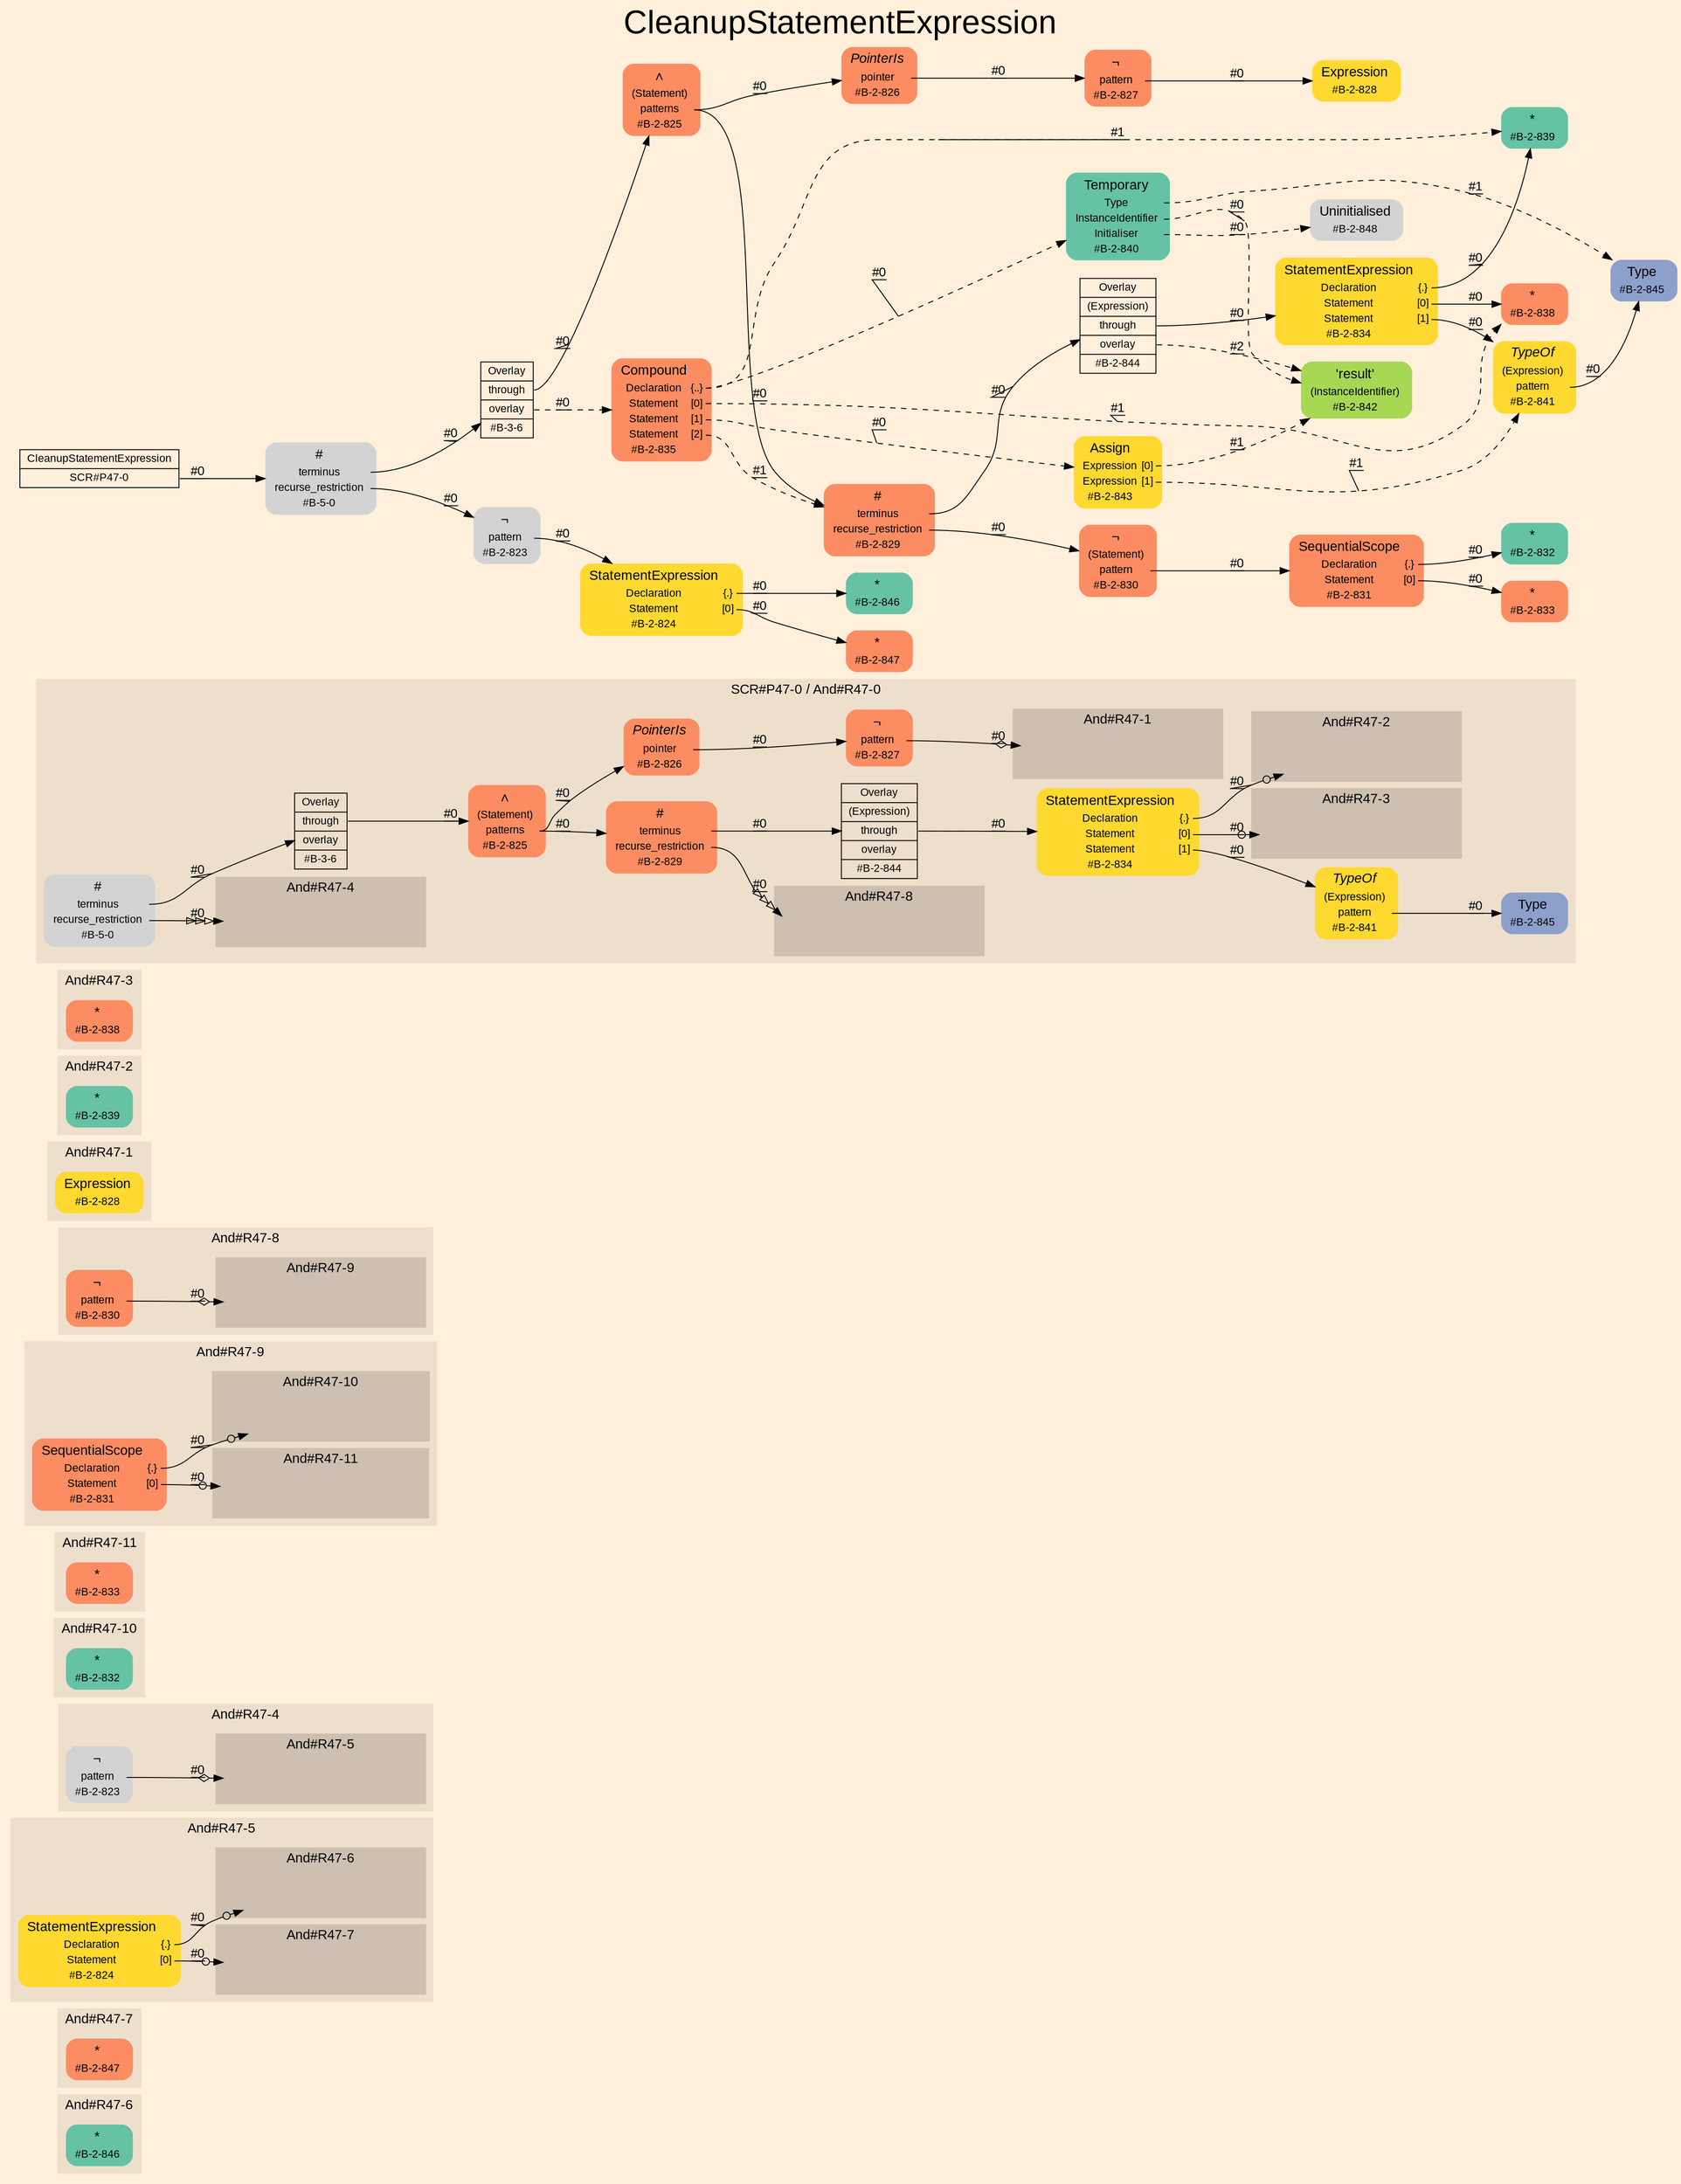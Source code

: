 digraph "CleanupStatementExpression" {
label = "CleanupStatementExpression"
labelloc = t
fontsize = "36"
graph [
    rankdir = "LR"
    ranksep = 0.3
    bgcolor = antiquewhite1
    color = black
    fontcolor = black
    fontname = "Arial"
];
node [
    fontname = "Arial"
];
edge [
    fontname = "Arial"
];

// -------------------- figure And#R47-6 --------------------
// -------- region And#R47-6 ----------
subgraph "clusterAnd#R47-6" {
    label = "And#R47-6"
    style = "filled"
    color = antiquewhite2
    fontsize = "15"
    "And#R47-6/#B-2-846" [
        // -------- block And#R47-6/#B-2-846 ----------
        shape = "plaintext"
        fillcolor = "/set28/1"
        label = <<TABLE BORDER="0" CELLBORDER="0" CELLSPACING="0">
         <TR><TD><FONT POINT-SIZE="15.0">*</FONT></TD><TD></TD></TR>
         <TR><TD>#B-2-846</TD><TD PORT="port0"></TD></TR>
        </TABLE>>
        style = "rounded,filled"
        fontsize = "12"
    ];
    
}


// -------------------- figure And#R47-7 --------------------
// -------- region And#R47-7 ----------
subgraph "clusterAnd#R47-7" {
    label = "And#R47-7"
    style = "filled"
    color = antiquewhite2
    fontsize = "15"
    "And#R47-7/#B-2-847" [
        // -------- block And#R47-7/#B-2-847 ----------
        shape = "plaintext"
        fillcolor = "/set28/2"
        label = <<TABLE BORDER="0" CELLBORDER="0" CELLSPACING="0">
         <TR><TD><FONT POINT-SIZE="15.0">*</FONT></TD><TD></TD></TR>
         <TR><TD>#B-2-847</TD><TD PORT="port0"></TD></TR>
        </TABLE>>
        style = "rounded,filled"
        fontsize = "12"
    ];
    
}


// -------------------- figure And#R47-5 --------------------
// -------- region And#R47-5 ----------
subgraph "clusterAnd#R47-5" {
    label = "And#R47-5"
    style = "filled"
    color = antiquewhite2
    fontsize = "15"
    "And#R47-5/#B-2-824" [
        // -------- block And#R47-5/#B-2-824 ----------
        shape = "plaintext"
        fillcolor = "/set28/6"
        label = <<TABLE BORDER="0" CELLBORDER="0" CELLSPACING="0">
         <TR><TD><FONT POINT-SIZE="15.0">StatementExpression</FONT></TD><TD></TD></TR>
         <TR><TD>Declaration</TD><TD PORT="port0">{.}</TD></TR>
         <TR><TD>Statement</TD><TD PORT="port1">[0]</TD></TR>
         <TR><TD>#B-2-824</TD><TD PORT="port2"></TD></TR>
        </TABLE>>
        style = "rounded,filled"
        fontsize = "12"
    ];
    
    // -------- region And#R47-5/And#R47-6 ----------
    subgraph "clusterAnd#R47-5/And#R47-6" {
        label = "And#R47-6"
        style = "filled"
        color = antiquewhite3
        fontsize = "15"
        "And#R47-5/And#R47-6/#B-2-846" [
            // -------- block And#R47-5/And#R47-6/#B-2-846 ----------
            shape = none
            fillcolor = "/set28/1"
            style = "invisible"
        ];
        
    }
    
    // -------- region And#R47-5/And#R47-7 ----------
    subgraph "clusterAnd#R47-5/And#R47-7" {
        label = "And#R47-7"
        style = "filled"
        color = antiquewhite3
        fontsize = "15"
        "And#R47-5/And#R47-7/#B-2-847" [
            // -------- block And#R47-5/And#R47-7/#B-2-847 ----------
            shape = none
            fillcolor = "/set28/2"
            style = "invisible"
        ];
        
    }
    
}

"And#R47-5/#B-2-824":port0 -> "And#R47-5/And#R47-6/#B-2-846" [
    arrowhead="normalnoneodot"
    label = "#0"
    decorate = true
    color = black
    fontcolor = black
];

"And#R47-5/#B-2-824":port1 -> "And#R47-5/And#R47-7/#B-2-847" [
    arrowhead="normalnoneodot"
    label = "#0"
    decorate = true
    color = black
    fontcolor = black
];


// -------------------- figure And#R47-4 --------------------
// -------- region And#R47-4 ----------
subgraph "clusterAnd#R47-4" {
    label = "And#R47-4"
    style = "filled"
    color = antiquewhite2
    fontsize = "15"
    "And#R47-4/#B-2-823" [
        // -------- block And#R47-4/#B-2-823 ----------
        shape = "plaintext"
        label = <<TABLE BORDER="0" CELLBORDER="0" CELLSPACING="0">
         <TR><TD><FONT POINT-SIZE="15.0">¬</FONT></TD><TD></TD></TR>
         <TR><TD>pattern</TD><TD PORT="port0"></TD></TR>
         <TR><TD>#B-2-823</TD><TD PORT="port1"></TD></TR>
        </TABLE>>
        style = "rounded,filled"
        fontsize = "12"
    ];
    
    // -------- region And#R47-4/And#R47-5 ----------
    subgraph "clusterAnd#R47-4/And#R47-5" {
        label = "And#R47-5"
        style = "filled"
        color = antiquewhite3
        fontsize = "15"
        "And#R47-4/And#R47-5/#B-2-824" [
            // -------- block And#R47-4/And#R47-5/#B-2-824 ----------
            shape = none
            fillcolor = "/set28/6"
            style = "invisible"
        ];
        
    }
    
}

"And#R47-4/#B-2-823":port0 -> "And#R47-4/And#R47-5/#B-2-824" [
    arrowhead="normalnoneodiamond"
    label = "#0"
    decorate = true
    color = black
    fontcolor = black
];


// -------------------- figure And#R47-10 --------------------
// -------- region And#R47-10 ----------
subgraph "clusterAnd#R47-10" {
    label = "And#R47-10"
    style = "filled"
    color = antiquewhite2
    fontsize = "15"
    "And#R47-10/#B-2-832" [
        // -------- block And#R47-10/#B-2-832 ----------
        shape = "plaintext"
        fillcolor = "/set28/1"
        label = <<TABLE BORDER="0" CELLBORDER="0" CELLSPACING="0">
         <TR><TD><FONT POINT-SIZE="15.0">*</FONT></TD><TD></TD></TR>
         <TR><TD>#B-2-832</TD><TD PORT="port0"></TD></TR>
        </TABLE>>
        style = "rounded,filled"
        fontsize = "12"
    ];
    
}


// -------------------- figure And#R47-11 --------------------
// -------- region And#R47-11 ----------
subgraph "clusterAnd#R47-11" {
    label = "And#R47-11"
    style = "filled"
    color = antiquewhite2
    fontsize = "15"
    "And#R47-11/#B-2-833" [
        // -------- block And#R47-11/#B-2-833 ----------
        shape = "plaintext"
        fillcolor = "/set28/2"
        label = <<TABLE BORDER="0" CELLBORDER="0" CELLSPACING="0">
         <TR><TD><FONT POINT-SIZE="15.0">*</FONT></TD><TD></TD></TR>
         <TR><TD>#B-2-833</TD><TD PORT="port0"></TD></TR>
        </TABLE>>
        style = "rounded,filled"
        fontsize = "12"
    ];
    
}


// -------------------- figure And#R47-9 --------------------
// -------- region And#R47-9 ----------
subgraph "clusterAnd#R47-9" {
    label = "And#R47-9"
    style = "filled"
    color = antiquewhite2
    fontsize = "15"
    "And#R47-9/#B-2-831" [
        // -------- block And#R47-9/#B-2-831 ----------
        shape = "plaintext"
        fillcolor = "/set28/2"
        label = <<TABLE BORDER="0" CELLBORDER="0" CELLSPACING="0">
         <TR><TD><FONT POINT-SIZE="15.0">SequentialScope</FONT></TD><TD></TD></TR>
         <TR><TD>Declaration</TD><TD PORT="port0">{.}</TD></TR>
         <TR><TD>Statement</TD><TD PORT="port1">[0]</TD></TR>
         <TR><TD>#B-2-831</TD><TD PORT="port2"></TD></TR>
        </TABLE>>
        style = "rounded,filled"
        fontsize = "12"
    ];
    
    // -------- region And#R47-9/And#R47-10 ----------
    subgraph "clusterAnd#R47-9/And#R47-10" {
        label = "And#R47-10"
        style = "filled"
        color = antiquewhite3
        fontsize = "15"
        "And#R47-9/And#R47-10/#B-2-832" [
            // -------- block And#R47-9/And#R47-10/#B-2-832 ----------
            shape = none
            fillcolor = "/set28/1"
            style = "invisible"
        ];
        
    }
    
    // -------- region And#R47-9/And#R47-11 ----------
    subgraph "clusterAnd#R47-9/And#R47-11" {
        label = "And#R47-11"
        style = "filled"
        color = antiquewhite3
        fontsize = "15"
        "And#R47-9/And#R47-11/#B-2-833" [
            // -------- block And#R47-9/And#R47-11/#B-2-833 ----------
            shape = none
            fillcolor = "/set28/2"
            style = "invisible"
        ];
        
    }
    
}

"And#R47-9/#B-2-831":port0 -> "And#R47-9/And#R47-10/#B-2-832" [
    arrowhead="normalnoneodot"
    label = "#0"
    decorate = true
    color = black
    fontcolor = black
];

"And#R47-9/#B-2-831":port1 -> "And#R47-9/And#R47-11/#B-2-833" [
    arrowhead="normalnoneodot"
    label = "#0"
    decorate = true
    color = black
    fontcolor = black
];


// -------------------- figure And#R47-8 --------------------
// -------- region And#R47-8 ----------
subgraph "clusterAnd#R47-8" {
    label = "And#R47-8"
    style = "filled"
    color = antiquewhite2
    fontsize = "15"
    "And#R47-8/#B-2-830" [
        // -------- block And#R47-8/#B-2-830 ----------
        shape = "plaintext"
        fillcolor = "/set28/2"
        label = <<TABLE BORDER="0" CELLBORDER="0" CELLSPACING="0">
         <TR><TD><FONT POINT-SIZE="15.0">¬</FONT></TD><TD></TD></TR>
         <TR><TD>pattern</TD><TD PORT="port0"></TD></TR>
         <TR><TD>#B-2-830</TD><TD PORT="port1"></TD></TR>
        </TABLE>>
        style = "rounded,filled"
        fontsize = "12"
    ];
    
    // -------- region And#R47-8/And#R47-9 ----------
    subgraph "clusterAnd#R47-8/And#R47-9" {
        label = "And#R47-9"
        style = "filled"
        color = antiquewhite3
        fontsize = "15"
        "And#R47-8/And#R47-9/#B-2-831" [
            // -------- block And#R47-8/And#R47-9/#B-2-831 ----------
            shape = none
            fillcolor = "/set28/2"
            style = "invisible"
        ];
        
    }
    
}

"And#R47-8/#B-2-830":port0 -> "And#R47-8/And#R47-9/#B-2-831" [
    arrowhead="normalnoneodiamond"
    label = "#0"
    decorate = true
    color = black
    fontcolor = black
];


// -------------------- figure And#R47-1 --------------------
// -------- region And#R47-1 ----------
subgraph "clusterAnd#R47-1" {
    label = "And#R47-1"
    style = "filled"
    color = antiquewhite2
    fontsize = "15"
    "And#R47-1/#B-2-828" [
        // -------- block And#R47-1/#B-2-828 ----------
        shape = "plaintext"
        fillcolor = "/set28/6"
        label = <<TABLE BORDER="0" CELLBORDER="0" CELLSPACING="0">
         <TR><TD><FONT POINT-SIZE="15.0">Expression</FONT></TD><TD></TD></TR>
         <TR><TD>#B-2-828</TD><TD PORT="port0"></TD></TR>
        </TABLE>>
        style = "rounded,filled"
        fontsize = "12"
    ];
    
}


// -------------------- figure And#R47-2 --------------------
// -------- region And#R47-2 ----------
subgraph "clusterAnd#R47-2" {
    label = "And#R47-2"
    style = "filled"
    color = antiquewhite2
    fontsize = "15"
    "And#R47-2/#B-2-839" [
        // -------- block And#R47-2/#B-2-839 ----------
        shape = "plaintext"
        fillcolor = "/set28/1"
        label = <<TABLE BORDER="0" CELLBORDER="0" CELLSPACING="0">
         <TR><TD><FONT POINT-SIZE="15.0">*</FONT></TD><TD></TD></TR>
         <TR><TD>#B-2-839</TD><TD PORT="port0"></TD></TR>
        </TABLE>>
        style = "rounded,filled"
        fontsize = "12"
    ];
    
}


// -------------------- figure And#R47-3 --------------------
// -------- region And#R47-3 ----------
subgraph "clusterAnd#R47-3" {
    label = "And#R47-3"
    style = "filled"
    color = antiquewhite2
    fontsize = "15"
    "And#R47-3/#B-2-838" [
        // -------- block And#R47-3/#B-2-838 ----------
        shape = "plaintext"
        fillcolor = "/set28/2"
        label = <<TABLE BORDER="0" CELLBORDER="0" CELLSPACING="0">
         <TR><TD><FONT POINT-SIZE="15.0">*</FONT></TD><TD></TD></TR>
         <TR><TD>#B-2-838</TD><TD PORT="port0"></TD></TR>
        </TABLE>>
        style = "rounded,filled"
        fontsize = "12"
    ];
    
}


// -------------------- figure And#R47-0 --------------------
// -------- region And#R47-0 ----------
subgraph "clusterAnd#R47-0" {
    label = "SCR#P47-0 / And#R47-0"
    style = "filled"
    color = antiquewhite2
    fontsize = "15"
    "And#R47-0/#B-3-6" [
        // -------- block And#R47-0/#B-3-6 ----------
        shape = "record"
        fillcolor = antiquewhite2
        label = "<fixed> Overlay | <port0> through | <port1> overlay | <port2> #B-3-6"
        style = "filled"
        fontsize = "12"
        color = black
        fontcolor = black
    ];
    
    "And#R47-0/#B-2-841" [
        // -------- block And#R47-0/#B-2-841 ----------
        shape = "plaintext"
        fillcolor = "/set28/6"
        label = <<TABLE BORDER="0" CELLBORDER="0" CELLSPACING="0">
         <TR><TD><FONT POINT-SIZE="15.0"><I>TypeOf</I></FONT></TD><TD></TD></TR>
         <TR><TD>(Expression)</TD><TD PORT="port0"></TD></TR>
         <TR><TD>pattern</TD><TD PORT="port1"></TD></TR>
         <TR><TD>#B-2-841</TD><TD PORT="port2"></TD></TR>
        </TABLE>>
        style = "rounded,filled"
        fontsize = "12"
    ];
    
    "And#R47-0/#B-2-834" [
        // -------- block And#R47-0/#B-2-834 ----------
        shape = "plaintext"
        fillcolor = "/set28/6"
        label = <<TABLE BORDER="0" CELLBORDER="0" CELLSPACING="0">
         <TR><TD><FONT POINT-SIZE="15.0">StatementExpression</FONT></TD><TD></TD></TR>
         <TR><TD>Declaration</TD><TD PORT="port0">{.}</TD></TR>
         <TR><TD>Statement</TD><TD PORT="port1">[0]</TD></TR>
         <TR><TD>Statement</TD><TD PORT="port2">[1]</TD></TR>
         <TR><TD>#B-2-834</TD><TD PORT="port3"></TD></TR>
        </TABLE>>
        style = "rounded,filled"
        fontsize = "12"
    ];
    
    "And#R47-0/#B-2-827" [
        // -------- block And#R47-0/#B-2-827 ----------
        shape = "plaintext"
        fillcolor = "/set28/2"
        label = <<TABLE BORDER="0" CELLBORDER="0" CELLSPACING="0">
         <TR><TD><FONT POINT-SIZE="15.0">¬</FONT></TD><TD></TD></TR>
         <TR><TD>pattern</TD><TD PORT="port0"></TD></TR>
         <TR><TD>#B-2-827</TD><TD PORT="port1"></TD></TR>
        </TABLE>>
        style = "rounded,filled"
        fontsize = "12"
    ];
    
    "And#R47-0/#B-2-845" [
        // -------- block And#R47-0/#B-2-845 ----------
        shape = "plaintext"
        fillcolor = "/set28/3"
        label = <<TABLE BORDER="0" CELLBORDER="0" CELLSPACING="0">
         <TR><TD><FONT POINT-SIZE="15.0">Type</FONT></TD><TD></TD></TR>
         <TR><TD>#B-2-845</TD><TD PORT="port0"></TD></TR>
        </TABLE>>
        style = "rounded,filled"
        fontsize = "12"
    ];
    
    "And#R47-0/#B-2-829" [
        // -------- block And#R47-0/#B-2-829 ----------
        shape = "plaintext"
        fillcolor = "/set28/2"
        label = <<TABLE BORDER="0" CELLBORDER="0" CELLSPACING="0">
         <TR><TD><FONT POINT-SIZE="15.0">#</FONT></TD><TD></TD></TR>
         <TR><TD>terminus</TD><TD PORT="port0"></TD></TR>
         <TR><TD>recurse_restriction</TD><TD PORT="port1"></TD></TR>
         <TR><TD>#B-2-829</TD><TD PORT="port2"></TD></TR>
        </TABLE>>
        style = "rounded,filled"
        fontsize = "12"
    ];
    
    "And#R47-0/#B-5-0" [
        // -------- block And#R47-0/#B-5-0 ----------
        shape = "plaintext"
        label = <<TABLE BORDER="0" CELLBORDER="0" CELLSPACING="0">
         <TR><TD><FONT POINT-SIZE="15.0">#</FONT></TD><TD></TD></TR>
         <TR><TD>terminus</TD><TD PORT="port0"></TD></TR>
         <TR><TD>recurse_restriction</TD><TD PORT="port1"></TD></TR>
         <TR><TD>#B-5-0</TD><TD PORT="port2"></TD></TR>
        </TABLE>>
        style = "rounded,filled"
        fontsize = "12"
    ];
    
    "And#R47-0/#B-2-826" [
        // -------- block And#R47-0/#B-2-826 ----------
        shape = "plaintext"
        fillcolor = "/set28/2"
        label = <<TABLE BORDER="0" CELLBORDER="0" CELLSPACING="0">
         <TR><TD><FONT POINT-SIZE="15.0"><I>PointerIs</I></FONT></TD><TD></TD></TR>
         <TR><TD>pointer</TD><TD PORT="port0"></TD></TR>
         <TR><TD>#B-2-826</TD><TD PORT="port1"></TD></TR>
        </TABLE>>
        style = "rounded,filled"
        fontsize = "12"
    ];
    
    "And#R47-0/#B-2-844" [
        // -------- block And#R47-0/#B-2-844 ----------
        shape = "record"
        fillcolor = antiquewhite2
        label = "<fixed> Overlay | <port0> (Expression) | <port1> through | <port2> overlay | <port3> #B-2-844"
        style = "filled"
        fontsize = "12"
        color = black
        fontcolor = black
    ];
    
    "And#R47-0/#B-2-825" [
        // -------- block And#R47-0/#B-2-825 ----------
        shape = "plaintext"
        fillcolor = "/set28/2"
        label = <<TABLE BORDER="0" CELLBORDER="0" CELLSPACING="0">
         <TR><TD><FONT POINT-SIZE="15.0">∧</FONT></TD><TD></TD></TR>
         <TR><TD>(Statement)</TD><TD PORT="port0"></TD></TR>
         <TR><TD>patterns</TD><TD PORT="port1"></TD></TR>
         <TR><TD>#B-2-825</TD><TD PORT="port2"></TD></TR>
        </TABLE>>
        style = "rounded,filled"
        fontsize = "12"
    ];
    
    // -------- region And#R47-0/And#R47-1 ----------
    subgraph "clusterAnd#R47-0/And#R47-1" {
        label = "And#R47-1"
        style = "filled"
        color = antiquewhite3
        fontsize = "15"
        "And#R47-0/And#R47-1/#B-2-828" [
            // -------- block And#R47-0/And#R47-1/#B-2-828 ----------
            shape = none
            fillcolor = "/set28/6"
            style = "invisible"
        ];
        
    }
    
    // -------- region And#R47-0/And#R47-2 ----------
    subgraph "clusterAnd#R47-0/And#R47-2" {
        label = "And#R47-2"
        style = "filled"
        color = antiquewhite3
        fontsize = "15"
        "And#R47-0/And#R47-2/#B-2-839" [
            // -------- block And#R47-0/And#R47-2/#B-2-839 ----------
            shape = none
            fillcolor = "/set28/1"
            style = "invisible"
        ];
        
    }
    
    // -------- region And#R47-0/And#R47-3 ----------
    subgraph "clusterAnd#R47-0/And#R47-3" {
        label = "And#R47-3"
        style = "filled"
        color = antiquewhite3
        fontsize = "15"
        "And#R47-0/And#R47-3/#B-2-838" [
            // -------- block And#R47-0/And#R47-3/#B-2-838 ----------
            shape = none
            fillcolor = "/set28/2"
            style = "invisible"
        ];
        
    }
    
    // -------- region And#R47-0/And#R47-4 ----------
    subgraph "clusterAnd#R47-0/And#R47-4" {
        label = "And#R47-4"
        style = "filled"
        color = antiquewhite3
        fontsize = "15"
        "And#R47-0/And#R47-4/#B-2-823" [
            // -------- block And#R47-0/And#R47-4/#B-2-823 ----------
            shape = none
            style = "invisible"
        ];
        
    }
    
    // -------- region And#R47-0/And#R47-8 ----------
    subgraph "clusterAnd#R47-0/And#R47-8" {
        label = "And#R47-8"
        style = "filled"
        color = antiquewhite3
        fontsize = "15"
        "And#R47-0/And#R47-8/#B-2-830" [
            // -------- block And#R47-0/And#R47-8/#B-2-830 ----------
            shape = none
            fillcolor = "/set28/2"
            style = "invisible"
        ];
        
    }
    
}

"And#R47-0/#B-3-6":port0 -> "And#R47-0/#B-2-825" [
    label = "#0"
    decorate = true
    color = black
    fontcolor = black
];

"And#R47-0/#B-2-841":port1 -> "And#R47-0/#B-2-845" [
    label = "#0"
    decorate = true
    color = black
    fontcolor = black
];

"And#R47-0/#B-2-834":port0 -> "And#R47-0/And#R47-2/#B-2-839" [
    arrowhead="normalnoneodot"
    label = "#0"
    decorate = true
    color = black
    fontcolor = black
];

"And#R47-0/#B-2-834":port1 -> "And#R47-0/And#R47-3/#B-2-838" [
    arrowhead="normalnoneodot"
    label = "#0"
    decorate = true
    color = black
    fontcolor = black
];

"And#R47-0/#B-2-834":port2 -> "And#R47-0/#B-2-841" [
    label = "#0"
    decorate = true
    color = black
    fontcolor = black
];

"And#R47-0/#B-2-827":port0 -> "And#R47-0/And#R47-1/#B-2-828" [
    arrowhead="normalnoneodiamond"
    label = "#0"
    decorate = true
    color = black
    fontcolor = black
];

"And#R47-0/#B-2-829":port0 -> "And#R47-0/#B-2-844" [
    label = "#0"
    decorate = true
    color = black
    fontcolor = black
];

"And#R47-0/#B-2-829":port1 -> "And#R47-0/And#R47-8/#B-2-830" [
    arrowhead="normalonormalonormalonormal"
    label = "#0"
    decorate = true
    color = black
    fontcolor = black
];

"And#R47-0/#B-5-0":port0 -> "And#R47-0/#B-3-6" [
    label = "#0"
    decorate = true
    color = black
    fontcolor = black
];

"And#R47-0/#B-5-0":port1 -> "And#R47-0/And#R47-4/#B-2-823" [
    arrowhead="normalonormalonormalonormal"
    label = "#0"
    decorate = true
    color = black
    fontcolor = black
];

"And#R47-0/#B-2-826":port0 -> "And#R47-0/#B-2-827" [
    label = "#0"
    decorate = true
    color = black
    fontcolor = black
];

"And#R47-0/#B-2-844":port1 -> "And#R47-0/#B-2-834" [
    label = "#0"
    decorate = true
    color = black
    fontcolor = black
];

"And#R47-0/#B-2-825":port1 -> "And#R47-0/#B-2-829" [
    label = "#0"
    decorate = true
    color = black
    fontcolor = black
];

"And#R47-0/#B-2-825":port1 -> "And#R47-0/#B-2-826" [
    label = "#0"
    decorate = true
    color = black
    fontcolor = black
];


// -------------------- transformation figure --------------------
"CR#P47-0" [
    // -------- block CR#P47-0 ----------
    shape = "record"
    fillcolor = antiquewhite1
    label = "<fixed> CleanupStatementExpression | <port0> SCR#P47-0"
    style = "filled"
    fontsize = "12"
    color = black
    fontcolor = black
];

"#B-5-0" [
    // -------- block #B-5-0 ----------
    shape = "plaintext"
    label = <<TABLE BORDER="0" CELLBORDER="0" CELLSPACING="0">
     <TR><TD><FONT POINT-SIZE="15.0">#</FONT></TD><TD></TD></TR>
     <TR><TD>terminus</TD><TD PORT="port0"></TD></TR>
     <TR><TD>recurse_restriction</TD><TD PORT="port1"></TD></TR>
     <TR><TD>#B-5-0</TD><TD PORT="port2"></TD></TR>
    </TABLE>>
    style = "rounded,filled"
    fontsize = "12"
];

"#B-3-6" [
    // -------- block #B-3-6 ----------
    shape = "record"
    fillcolor = antiquewhite1
    label = "<fixed> Overlay | <port0> through | <port1> overlay | <port2> #B-3-6"
    style = "filled"
    fontsize = "12"
    color = black
    fontcolor = black
];

"#B-2-825" [
    // -------- block #B-2-825 ----------
    shape = "plaintext"
    fillcolor = "/set28/2"
    label = <<TABLE BORDER="0" CELLBORDER="0" CELLSPACING="0">
     <TR><TD><FONT POINT-SIZE="15.0">∧</FONT></TD><TD></TD></TR>
     <TR><TD>(Statement)</TD><TD PORT="port0"></TD></TR>
     <TR><TD>patterns</TD><TD PORT="port1"></TD></TR>
     <TR><TD>#B-2-825</TD><TD PORT="port2"></TD></TR>
    </TABLE>>
    style = "rounded,filled"
    fontsize = "12"
];

"#B-2-829" [
    // -------- block #B-2-829 ----------
    shape = "plaintext"
    fillcolor = "/set28/2"
    label = <<TABLE BORDER="0" CELLBORDER="0" CELLSPACING="0">
     <TR><TD><FONT POINT-SIZE="15.0">#</FONT></TD><TD></TD></TR>
     <TR><TD>terminus</TD><TD PORT="port0"></TD></TR>
     <TR><TD>recurse_restriction</TD><TD PORT="port1"></TD></TR>
     <TR><TD>#B-2-829</TD><TD PORT="port2"></TD></TR>
    </TABLE>>
    style = "rounded,filled"
    fontsize = "12"
];

"#B-2-844" [
    // -------- block #B-2-844 ----------
    shape = "record"
    fillcolor = antiquewhite1
    label = "<fixed> Overlay | <port0> (Expression) | <port1> through | <port2> overlay | <port3> #B-2-844"
    style = "filled"
    fontsize = "12"
    color = black
    fontcolor = black
];

"#B-2-834" [
    // -------- block #B-2-834 ----------
    shape = "plaintext"
    fillcolor = "/set28/6"
    label = <<TABLE BORDER="0" CELLBORDER="0" CELLSPACING="0">
     <TR><TD><FONT POINT-SIZE="15.0">StatementExpression</FONT></TD><TD></TD></TR>
     <TR><TD>Declaration</TD><TD PORT="port0">{.}</TD></TR>
     <TR><TD>Statement</TD><TD PORT="port1">[0]</TD></TR>
     <TR><TD>Statement</TD><TD PORT="port2">[1]</TD></TR>
     <TR><TD>#B-2-834</TD><TD PORT="port3"></TD></TR>
    </TABLE>>
    style = "rounded,filled"
    fontsize = "12"
];

"#B-2-839" [
    // -------- block #B-2-839 ----------
    shape = "plaintext"
    fillcolor = "/set28/1"
    label = <<TABLE BORDER="0" CELLBORDER="0" CELLSPACING="0">
     <TR><TD><FONT POINT-SIZE="15.0">*</FONT></TD><TD></TD></TR>
     <TR><TD>#B-2-839</TD><TD PORT="port0"></TD></TR>
    </TABLE>>
    style = "rounded,filled"
    fontsize = "12"
];

"#B-2-838" [
    // -------- block #B-2-838 ----------
    shape = "plaintext"
    fillcolor = "/set28/2"
    label = <<TABLE BORDER="0" CELLBORDER="0" CELLSPACING="0">
     <TR><TD><FONT POINT-SIZE="15.0">*</FONT></TD><TD></TD></TR>
     <TR><TD>#B-2-838</TD><TD PORT="port0"></TD></TR>
    </TABLE>>
    style = "rounded,filled"
    fontsize = "12"
];

"#B-2-841" [
    // -------- block #B-2-841 ----------
    shape = "plaintext"
    fillcolor = "/set28/6"
    label = <<TABLE BORDER="0" CELLBORDER="0" CELLSPACING="0">
     <TR><TD><FONT POINT-SIZE="15.0"><I>TypeOf</I></FONT></TD><TD></TD></TR>
     <TR><TD>(Expression)</TD><TD PORT="port0"></TD></TR>
     <TR><TD>pattern</TD><TD PORT="port1"></TD></TR>
     <TR><TD>#B-2-841</TD><TD PORT="port2"></TD></TR>
    </TABLE>>
    style = "rounded,filled"
    fontsize = "12"
];

"#B-2-845" [
    // -------- block #B-2-845 ----------
    shape = "plaintext"
    fillcolor = "/set28/3"
    label = <<TABLE BORDER="0" CELLBORDER="0" CELLSPACING="0">
     <TR><TD><FONT POINT-SIZE="15.0">Type</FONT></TD><TD></TD></TR>
     <TR><TD>#B-2-845</TD><TD PORT="port0"></TD></TR>
    </TABLE>>
    style = "rounded,filled"
    fontsize = "12"
];

"#B-2-842" [
    // -------- block #B-2-842 ----------
    shape = "plaintext"
    fillcolor = "/set28/5"
    label = <<TABLE BORDER="0" CELLBORDER="0" CELLSPACING="0">
     <TR><TD><FONT POINT-SIZE="15.0">'result'</FONT></TD><TD></TD></TR>
     <TR><TD>(InstanceIdentifier)</TD><TD PORT="port0"></TD></TR>
     <TR><TD>#B-2-842</TD><TD PORT="port1"></TD></TR>
    </TABLE>>
    style = "rounded,filled"
    fontsize = "12"
];

"#B-2-830" [
    // -------- block #B-2-830 ----------
    shape = "plaintext"
    fillcolor = "/set28/2"
    label = <<TABLE BORDER="0" CELLBORDER="0" CELLSPACING="0">
     <TR><TD><FONT POINT-SIZE="15.0">¬</FONT></TD><TD></TD></TR>
     <TR><TD>(Statement)</TD><TD PORT="port0"></TD></TR>
     <TR><TD>pattern</TD><TD PORT="port1"></TD></TR>
     <TR><TD>#B-2-830</TD><TD PORT="port2"></TD></TR>
    </TABLE>>
    style = "rounded,filled"
    fontsize = "12"
];

"#B-2-831" [
    // -------- block #B-2-831 ----------
    shape = "plaintext"
    fillcolor = "/set28/2"
    label = <<TABLE BORDER="0" CELLBORDER="0" CELLSPACING="0">
     <TR><TD><FONT POINT-SIZE="15.0">SequentialScope</FONT></TD><TD></TD></TR>
     <TR><TD>Declaration</TD><TD PORT="port0">{.}</TD></TR>
     <TR><TD>Statement</TD><TD PORT="port1">[0]</TD></TR>
     <TR><TD>#B-2-831</TD><TD PORT="port2"></TD></TR>
    </TABLE>>
    style = "rounded,filled"
    fontsize = "12"
];

"#B-2-832" [
    // -------- block #B-2-832 ----------
    shape = "plaintext"
    fillcolor = "/set28/1"
    label = <<TABLE BORDER="0" CELLBORDER="0" CELLSPACING="0">
     <TR><TD><FONT POINT-SIZE="15.0">*</FONT></TD><TD></TD></TR>
     <TR><TD>#B-2-832</TD><TD PORT="port0"></TD></TR>
    </TABLE>>
    style = "rounded,filled"
    fontsize = "12"
];

"#B-2-833" [
    // -------- block #B-2-833 ----------
    shape = "plaintext"
    fillcolor = "/set28/2"
    label = <<TABLE BORDER="0" CELLBORDER="0" CELLSPACING="0">
     <TR><TD><FONT POINT-SIZE="15.0">*</FONT></TD><TD></TD></TR>
     <TR><TD>#B-2-833</TD><TD PORT="port0"></TD></TR>
    </TABLE>>
    style = "rounded,filled"
    fontsize = "12"
];

"#B-2-826" [
    // -------- block #B-2-826 ----------
    shape = "plaintext"
    fillcolor = "/set28/2"
    label = <<TABLE BORDER="0" CELLBORDER="0" CELLSPACING="0">
     <TR><TD><FONT POINT-SIZE="15.0"><I>PointerIs</I></FONT></TD><TD></TD></TR>
     <TR><TD>pointer</TD><TD PORT="port0"></TD></TR>
     <TR><TD>#B-2-826</TD><TD PORT="port1"></TD></TR>
    </TABLE>>
    style = "rounded,filled"
    fontsize = "12"
];

"#B-2-827" [
    // -------- block #B-2-827 ----------
    shape = "plaintext"
    fillcolor = "/set28/2"
    label = <<TABLE BORDER="0" CELLBORDER="0" CELLSPACING="0">
     <TR><TD><FONT POINT-SIZE="15.0">¬</FONT></TD><TD></TD></TR>
     <TR><TD>pattern</TD><TD PORT="port0"></TD></TR>
     <TR><TD>#B-2-827</TD><TD PORT="port1"></TD></TR>
    </TABLE>>
    style = "rounded,filled"
    fontsize = "12"
];

"#B-2-828" [
    // -------- block #B-2-828 ----------
    shape = "plaintext"
    fillcolor = "/set28/6"
    label = <<TABLE BORDER="0" CELLBORDER="0" CELLSPACING="0">
     <TR><TD><FONT POINT-SIZE="15.0">Expression</FONT></TD><TD></TD></TR>
     <TR><TD>#B-2-828</TD><TD PORT="port0"></TD></TR>
    </TABLE>>
    style = "rounded,filled"
    fontsize = "12"
];

"#B-2-835" [
    // -------- block #B-2-835 ----------
    shape = "plaintext"
    fillcolor = "/set28/2"
    label = <<TABLE BORDER="0" CELLBORDER="0" CELLSPACING="0">
     <TR><TD><FONT POINT-SIZE="15.0">Compound</FONT></TD><TD></TD></TR>
     <TR><TD>Declaration</TD><TD PORT="port0">{..}</TD></TR>
     <TR><TD>Statement</TD><TD PORT="port1">[0]</TD></TR>
     <TR><TD>Statement</TD><TD PORT="port2">[1]</TD></TR>
     <TR><TD>Statement</TD><TD PORT="port3">[2]</TD></TR>
     <TR><TD>#B-2-835</TD><TD PORT="port4"></TD></TR>
    </TABLE>>
    style = "rounded,filled"
    fontsize = "12"
];

"#B-2-840" [
    // -------- block #B-2-840 ----------
    shape = "plaintext"
    fillcolor = "/set28/1"
    label = <<TABLE BORDER="0" CELLBORDER="0" CELLSPACING="0">
     <TR><TD><FONT POINT-SIZE="15.0">Temporary</FONT></TD><TD></TD></TR>
     <TR><TD>Type</TD><TD PORT="port0"></TD></TR>
     <TR><TD>InstanceIdentifier</TD><TD PORT="port1"></TD></TR>
     <TR><TD>Initialiser</TD><TD PORT="port2"></TD></TR>
     <TR><TD>#B-2-840</TD><TD PORT="port3"></TD></TR>
    </TABLE>>
    style = "rounded,filled"
    fontsize = "12"
];

"#B-2-848" [
    // -------- block #B-2-848 ----------
    shape = "plaintext"
    label = <<TABLE BORDER="0" CELLBORDER="0" CELLSPACING="0">
     <TR><TD><FONT POINT-SIZE="15.0">Uninitialised</FONT></TD><TD></TD></TR>
     <TR><TD>#B-2-848</TD><TD PORT="port0"></TD></TR>
    </TABLE>>
    style = "rounded,filled"
    fontsize = "12"
];

"#B-2-843" [
    // -------- block #B-2-843 ----------
    shape = "plaintext"
    fillcolor = "/set28/6"
    label = <<TABLE BORDER="0" CELLBORDER="0" CELLSPACING="0">
     <TR><TD><FONT POINT-SIZE="15.0">Assign</FONT></TD><TD></TD></TR>
     <TR><TD>Expression</TD><TD PORT="port0">[0]</TD></TR>
     <TR><TD>Expression</TD><TD PORT="port1">[1]</TD></TR>
     <TR><TD>#B-2-843</TD><TD PORT="port2"></TD></TR>
    </TABLE>>
    style = "rounded,filled"
    fontsize = "12"
];

"#B-2-823" [
    // -------- block #B-2-823 ----------
    shape = "plaintext"
    label = <<TABLE BORDER="0" CELLBORDER="0" CELLSPACING="0">
     <TR><TD><FONT POINT-SIZE="15.0">¬</FONT></TD><TD></TD></TR>
     <TR><TD>pattern</TD><TD PORT="port0"></TD></TR>
     <TR><TD>#B-2-823</TD><TD PORT="port1"></TD></TR>
    </TABLE>>
    style = "rounded,filled"
    fontsize = "12"
];

"#B-2-824" [
    // -------- block #B-2-824 ----------
    shape = "plaintext"
    fillcolor = "/set28/6"
    label = <<TABLE BORDER="0" CELLBORDER="0" CELLSPACING="0">
     <TR><TD><FONT POINT-SIZE="15.0">StatementExpression</FONT></TD><TD></TD></TR>
     <TR><TD>Declaration</TD><TD PORT="port0">{.}</TD></TR>
     <TR><TD>Statement</TD><TD PORT="port1">[0]</TD></TR>
     <TR><TD>#B-2-824</TD><TD PORT="port2"></TD></TR>
    </TABLE>>
    style = "rounded,filled"
    fontsize = "12"
];

"#B-2-846" [
    // -------- block #B-2-846 ----------
    shape = "plaintext"
    fillcolor = "/set28/1"
    label = <<TABLE BORDER="0" CELLBORDER="0" CELLSPACING="0">
     <TR><TD><FONT POINT-SIZE="15.0">*</FONT></TD><TD></TD></TR>
     <TR><TD>#B-2-846</TD><TD PORT="port0"></TD></TR>
    </TABLE>>
    style = "rounded,filled"
    fontsize = "12"
];

"#B-2-847" [
    // -------- block #B-2-847 ----------
    shape = "plaintext"
    fillcolor = "/set28/2"
    label = <<TABLE BORDER="0" CELLBORDER="0" CELLSPACING="0">
     <TR><TD><FONT POINT-SIZE="15.0">*</FONT></TD><TD></TD></TR>
     <TR><TD>#B-2-847</TD><TD PORT="port0"></TD></TR>
    </TABLE>>
    style = "rounded,filled"
    fontsize = "12"
];

"CR#P47-0":port0 -> "#B-5-0" [
    label = "#0"
    decorate = true
    color = black
    fontcolor = black
];

"#B-5-0":port0 -> "#B-3-6" [
    label = "#0"
    decorate = true
    color = black
    fontcolor = black
];

"#B-5-0":port1 -> "#B-2-823" [
    label = "#0"
    decorate = true
    color = black
    fontcolor = black
];

"#B-3-6":port0 -> "#B-2-825" [
    label = "#0"
    decorate = true
    color = black
    fontcolor = black
];

"#B-3-6":port1 -> "#B-2-835" [
    style="dashed"
    label = "#0"
    decorate = true
    color = black
    fontcolor = black
];

"#B-2-825":port1 -> "#B-2-829" [
    label = "#0"
    decorate = true
    color = black
    fontcolor = black
];

"#B-2-825":port1 -> "#B-2-826" [
    label = "#0"
    decorate = true
    color = black
    fontcolor = black
];

"#B-2-829":port0 -> "#B-2-844" [
    label = "#0"
    decorate = true
    color = black
    fontcolor = black
];

"#B-2-829":port1 -> "#B-2-830" [
    label = "#0"
    decorate = true
    color = black
    fontcolor = black
];

"#B-2-844":port1 -> "#B-2-834" [
    label = "#0"
    decorate = true
    color = black
    fontcolor = black
];

"#B-2-844":port2 -> "#B-2-842" [
    style="dashed"
    label = "#2"
    decorate = true
    color = black
    fontcolor = black
];

"#B-2-834":port0 -> "#B-2-839" [
    label = "#0"
    decorate = true
    color = black
    fontcolor = black
];

"#B-2-834":port1 -> "#B-2-838" [
    label = "#0"
    decorate = true
    color = black
    fontcolor = black
];

"#B-2-834":port2 -> "#B-2-841" [
    label = "#0"
    decorate = true
    color = black
    fontcolor = black
];

"#B-2-841":port1 -> "#B-2-845" [
    label = "#0"
    decorate = true
    color = black
    fontcolor = black
];

"#B-2-830":port1 -> "#B-2-831" [
    label = "#0"
    decorate = true
    color = black
    fontcolor = black
];

"#B-2-831":port0 -> "#B-2-832" [
    label = "#0"
    decorate = true
    color = black
    fontcolor = black
];

"#B-2-831":port1 -> "#B-2-833" [
    label = "#0"
    decorate = true
    color = black
    fontcolor = black
];

"#B-2-826":port0 -> "#B-2-827" [
    label = "#0"
    decorate = true
    color = black
    fontcolor = black
];

"#B-2-827":port0 -> "#B-2-828" [
    label = "#0"
    decorate = true
    color = black
    fontcolor = black
];

"#B-2-835":port0 -> "#B-2-839" [
    style="dashed"
    label = "#1"
    decorate = true
    color = black
    fontcolor = black
];

"#B-2-835":port0 -> "#B-2-840" [
    style="dashed"
    label = "#0"
    decorate = true
    color = black
    fontcolor = black
];

"#B-2-835":port1 -> "#B-2-838" [
    style="dashed"
    label = "#1"
    decorate = true
    color = black
    fontcolor = black
];

"#B-2-835":port2 -> "#B-2-843" [
    style="dashed"
    label = "#0"
    decorate = true
    color = black
    fontcolor = black
];

"#B-2-835":port3 -> "#B-2-829" [
    style="dashed"
    label = "#1"
    decorate = true
    color = black
    fontcolor = black
];

"#B-2-840":port0 -> "#B-2-845" [
    style="dashed"
    label = "#1"
    decorate = true
    color = black
    fontcolor = black
];

"#B-2-840":port1 -> "#B-2-842" [
    style="dashed"
    label = "#0"
    decorate = true
    color = black
    fontcolor = black
];

"#B-2-840":port2 -> "#B-2-848" [
    style="dashed"
    label = "#0"
    decorate = true
    color = black
    fontcolor = black
];

"#B-2-843":port0 -> "#B-2-842" [
    style="dashed"
    label = "#1"
    decorate = true
    color = black
    fontcolor = black
];

"#B-2-843":port1 -> "#B-2-841" [
    style="dashed"
    label = "#1"
    decorate = true
    color = black
    fontcolor = black
];

"#B-2-823":port0 -> "#B-2-824" [
    label = "#0"
    decorate = true
    color = black
    fontcolor = black
];

"#B-2-824":port0 -> "#B-2-846" [
    label = "#0"
    decorate = true
    color = black
    fontcolor = black
];

"#B-2-824":port1 -> "#B-2-847" [
    label = "#0"
    decorate = true
    color = black
    fontcolor = black
];


}
